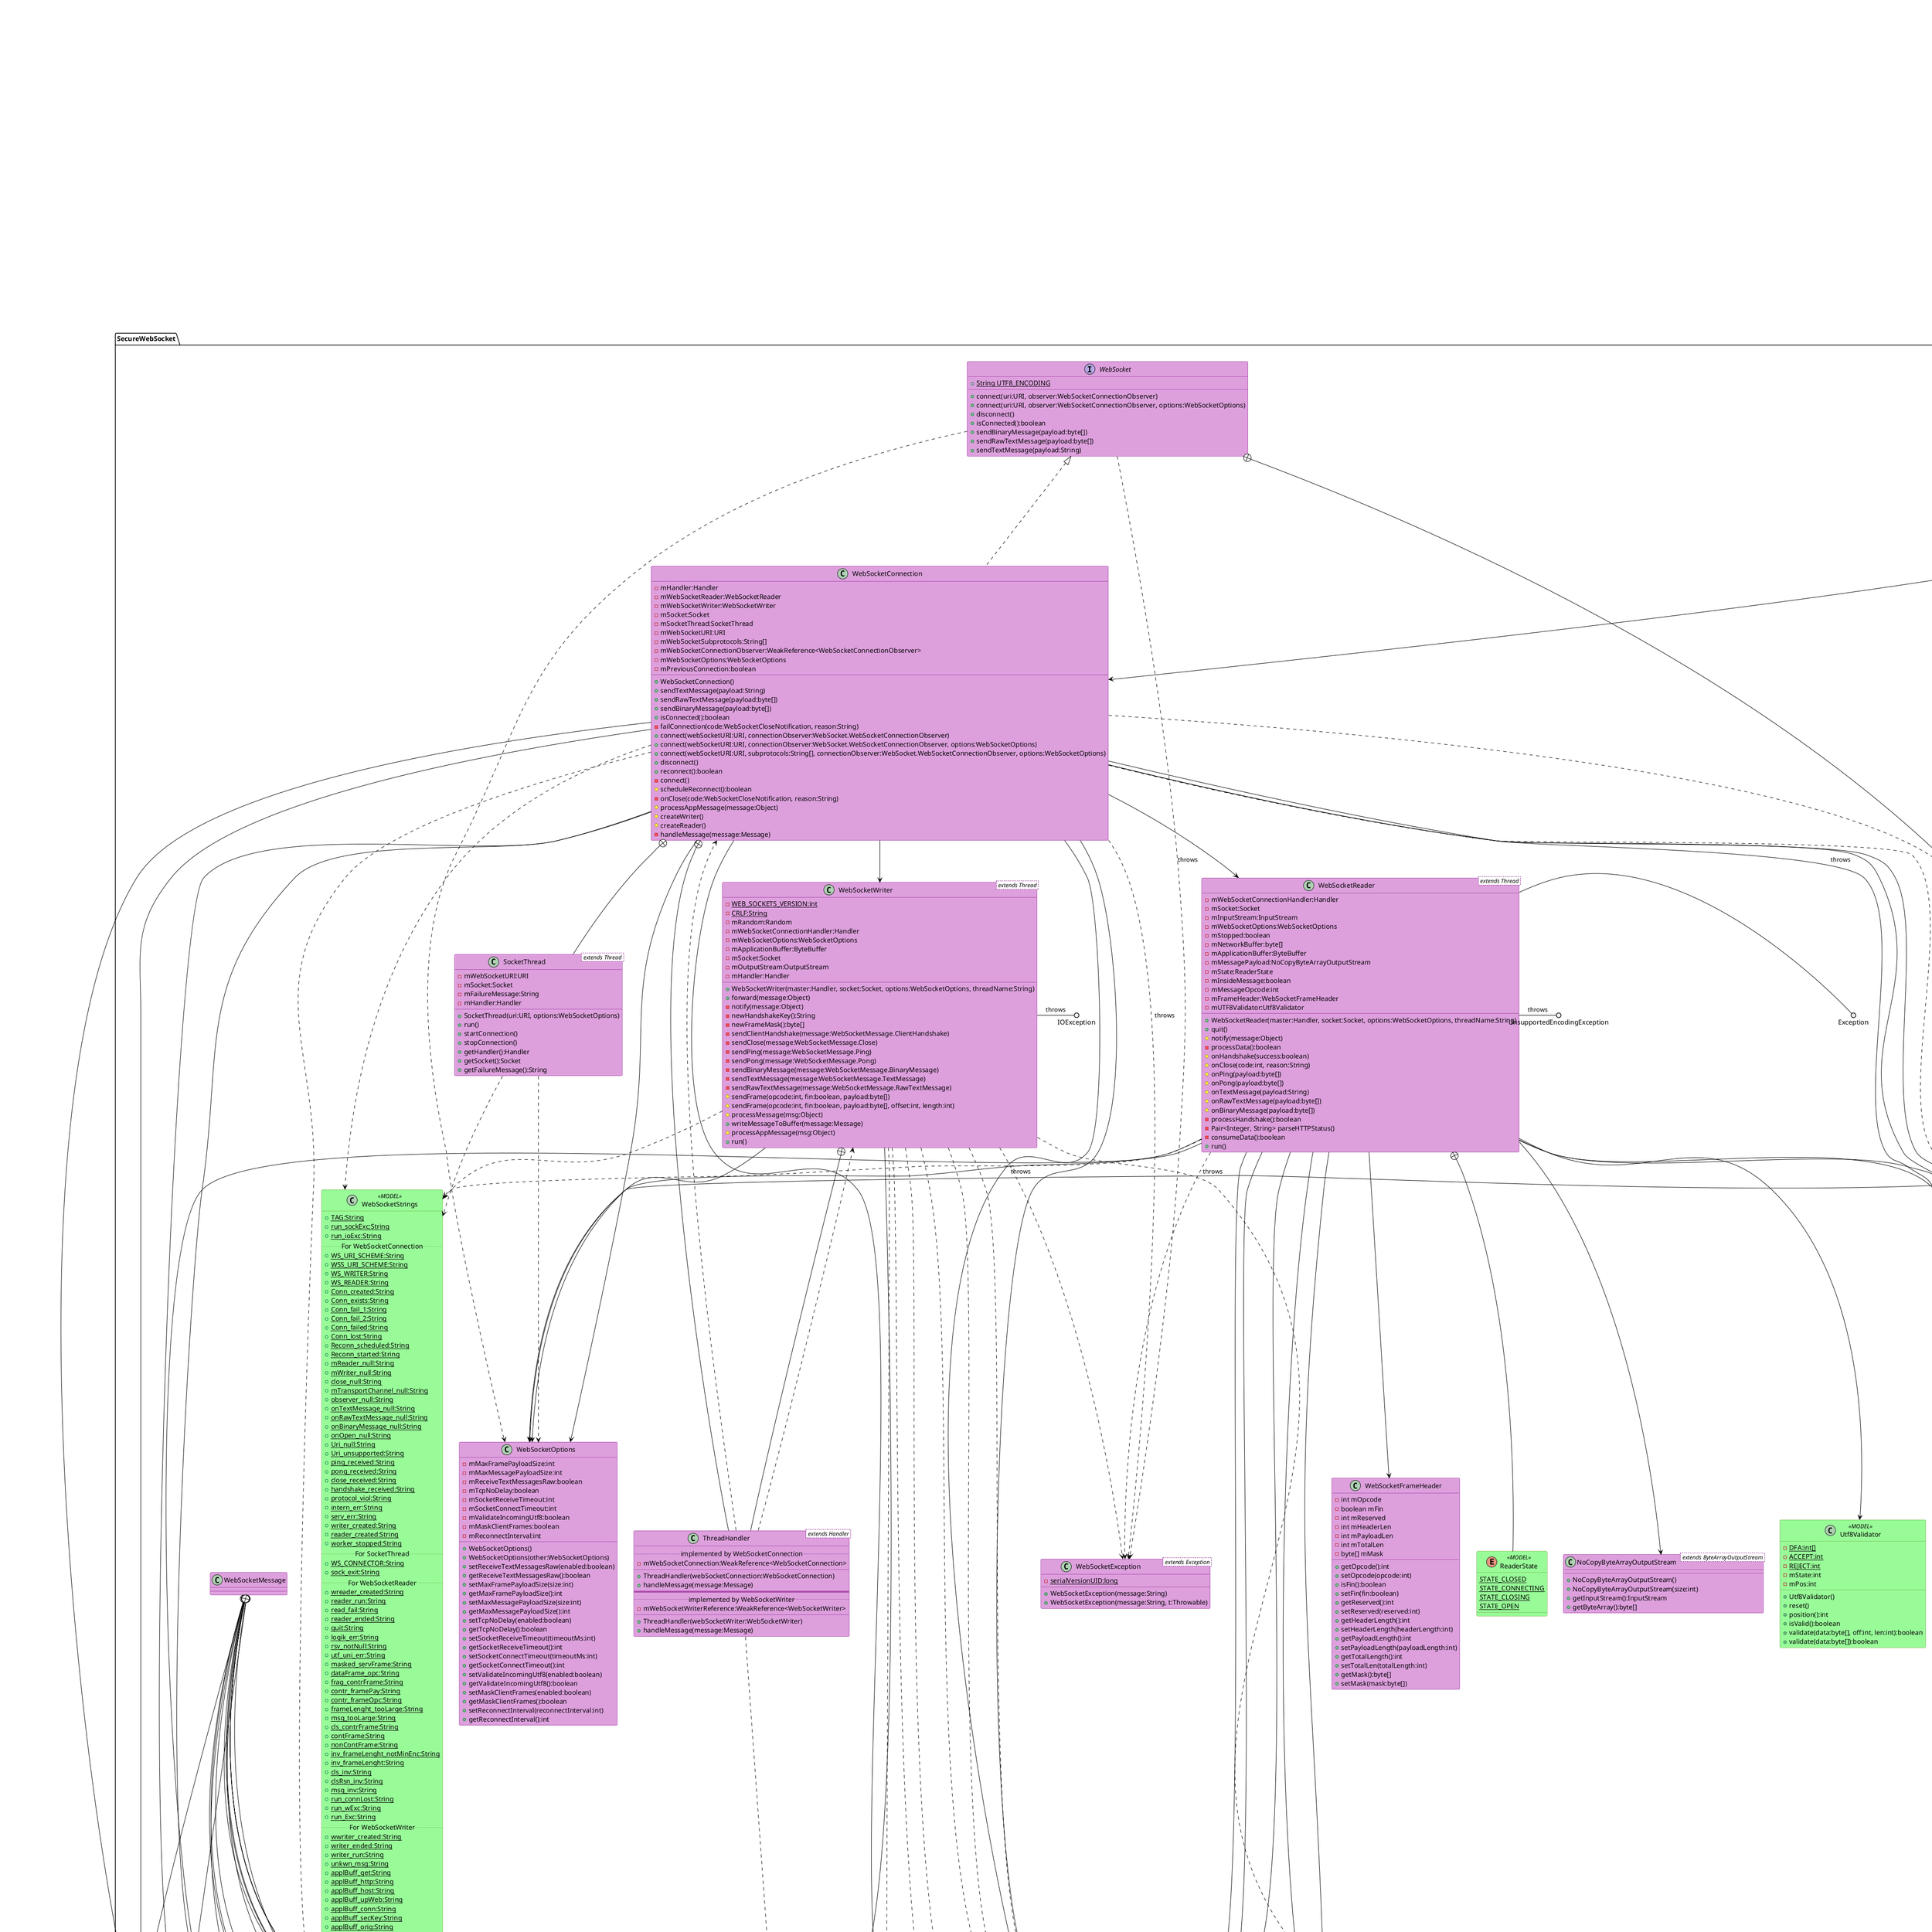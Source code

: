 @startuml

skinparam class {
    BackgroundColor Plum
    BorderColor Purple

	BackgroundColor<<PNG>> Moccasin
	BackgroundColor<<XML>> Moccasin
	BackgroundColor<<SHAPE>> Moccasin
	BackgroundColor<<JPG>> Moccasin

	BackgroundColor<<PREFERENCESCREEN>> PaleGreen
	BackgroundColor<<RESOURCES>> PaleGreen
	BackgroundColor<<MENU>> PaleGreen
	BackgroundColor<<TOOLBAR>> PaleGreen
	BackgroundColor<<NESTEDSCROLLVIEW>> PaleGreen
	BackgroundColor<<SET>> PaleGreen
	BackgroundColor<<MODEL>> PaleGreen

	ArrowColor Black

	BorderColor<<PNG>> Coral
	BorderColor<<XML>> Coral
	BorderColor<<SHAPE>> Coral
	BorderColor<<JPG>> Coral

	BorderColor<<PREFERENCESCREEN>> OliveDrab
	BorderColor<<RESOURCES>> OliveDrab
    BorderColor<<MENU>> OliveDrab
    BorderColor<<TOOLBAR>> OliveDrab
    BorderColor<<NESTEDSCROLLVIEW>> OliveDrab
    BorderColor<<SET>> OliveDrab
    BorderColor<<MODEL>> OliveDrab

}

interface AndroidManifest << (M,green) MANIFEST >>
interface ic_launcher << (P,blue) PNG >>
AndroidManifest --> ic_launcher
AndroidManifest --> Splashscreen
AndroidManifest --> Login
AndroidManifest --> ConnectDrawer
AndroidManifest ..> strings
AndroidManifest ..> styles

interface settings << (P,grey) PREFERENCESCREEN >>
settings ..> strings

interface colors << (R,yellow) RESOURCES >>
interface dimens << (R,yellow) RESOURCES >>
interface strings << (R,yellow) RESOURCES >>
interface styles << (R,yellow) RESOURCES >>
styles ..> colors

interface drawer_menu << (M,lightgrey) MENU >>

interface toolbar_layout << (T,lightyellow) TOOLBAR >>
toolbar_layout ..> styles

interface navigation_drawer_header << (X,lightblue) XML >>
interface dobbykopf << (P,blue) PNG >>
navigation_drawer_header ..> dobbykopf
navigation_drawer_header ..> head_background

interface fragment_information << (X,lightblue) XML >>
fragment_information ..> styles
fragment_information ..> dimens
fragment_information --> content_infoabout

interface fragment_connect << (X,lightblue) XML >>
fragment_connect ..> strings

interface content_infoabout << (N,darkgrey) NESTEDSCROLLVIEW >>
content_infoabout ..> strings
content_infoabout ..> dimens

interface activity_splash << (X,lightblue) XML >>
interface background << (J,blue) JPG >>
activity_splash ..> background
activity_splash --> logo

interface activity_login << (X,lightblue) XML >>
activity_login ..> dimens
activity_login --> logo

interface activity_connect_drawer << (X,lightblue) XML >>
activity_connect_drawer --> toolbar_layout
activity_connect_drawer --> drawer_menu
activity_connect_drawer ..> navigation_drawer_header

interface logo << (P,blue) PNG >>
interface head_background << (S,darkgreen) SHAPE >>
interface welcome_animation << (S,lightgreen) SET >>

class Splashscreen < extends Activity > {
	imageView:ImageView
	animation:Animation

	# onCreate(savedInstanceState:Bundle)
	- animationListener(animation:Animation)
	+ onBackPressed()
}
Splashscreen ..> activity_splash
Splashscreen ..> welcome_animation
Splashscreen ..> Login

class Settings < extends Activity > {
	- {static} TAG_DISABLE_NOTIFICATIONS:String
	- {static} TAG_DISABLE_MULTIPLE_NOTIFICATIONS:String

	+ onCreate(savedInstanceState:Bundle)
	+ {static} pref_notifications_disabled(context:Context):Boolean
	+ {static} pref_multiple_notifications_disabled(context:Context):Boolean
}
Settings +-- PrefsFragment

class PrefsFragment < extends PreferenceFragment > {
	+ onCreate(savedInstanceState:Bundle)
}
PrefsFragment ..> settings

class LoginData <<MODEL>> {
	{static} curruser:String
	{static} logged:boolean
	name:String
	pass:String
	{static} user:ArrayList<LoginData>

	{static} main()
	+ LoginData(name:String, pass:String)
	{static} isValidName(name:String):boolean
	{static} isValidPass(name:String, pass:String):boolean
	{static} setCurrUser(Name:String)
	{static} getCurrUser():String
	{static} setLogged()
	{static} notLogged()
	{static} getLogged():boolean
}

class Login < extends AppCompatActivity > {
	confirm:Button
	NameText:EditText
	PassText:EditText
	Name:String
	Pass:String
	text:CharSequence

	# onCreate(savedInstanceState:Bundle)
	+ onClickFunction(v:View)
	- setUser()
	- startIntent()
	- toastShow()
	+ onBackPressed()
}
Login ..> activity_login
Login ..> LoginData
Login ..> strings

class InformationFragment < extends Fragment > {
	+ InformationFragment()

	+ onCreateView(inflater:LayoutInflater, container:ViewGroup, savedInstanceState:Bundle):View
	- clickListener(view:View)
}
InformationFragment ..> fragment_information
InformationFragment ..> strings

class ConnectFragment < extends Fragment > {
	- {static} TAG_LOG:String
	- {static} TAG_JSON_TYPE:String
	- {static} TAG_JSON_MSG:String
	- isConnected:boolean
	- wsConnection:WebSocketConnection
	- wsOptions:WebSocketOptions
	- wsURI:URI
	- cmdInput:EditText
	- cmdOutput:TextView
	- connectButton:CircularProgressButton
	- hostname:String
	- portNumber:String
	- timeout:String
	onClickWrapperExit:OnClickWrapper

	+ ConnectFragment()
	+ onCreateView(inflater:LayoutInflater, container:ViewGroup, savedInstanceState:Bundle):View
	+ onResume()
	wsConnect():boolean
	wsSend()
	+ onOpen()
	+ onClose (code:WebSocketCloseNotification, reason:String)
	+ onTextMessage (payload:String)
	+ onRawTextMessage (payload:byte[])
	+ onBinaryMessage (payload:byte[])
	show_info (info:String, showButton:boolean)
	{static} appendText(textView:TextView, text:String, textColor:int)
}
ConnectFragment ..> fragment_connect
ConnectFragment ..> strings

class ConnectDrawer < extends AppCompatActivity > {
	drawerLayout:DrawerLayout
	toolbar:Toolbar
	actionBarDrawerToggle:ActionBarDrawerToggle
	fragmentTransaction:FragmentTransaction
	navigationView:NavigationView

	# onCreate(savedInstanceState:Bundle)
	+ onBackPressed()
	# onPostCreate(savedInstanceState:Bundle)
}
ConnectDrawer ..> activity_connect_drawer
ConnectDrawer ..> strings
ConnectDrawer --> ConnectFragment
ConnectDrawer ..> LoginData
ConnectDrawer ..> Splashscreen
ConnectDrawer --> InformationFragment
ConnectDrawer ..> strings




package SecureWebSocket {
ConnectFragment ..|> WebSocketConnectionObserver
ConnectFragment --> WebSocketConnection
ConnectFragment --> WebSocketOptions

class NoCopyByteArrayOutputStream < extends ByteArrayOutputStream > {
	+ NoCopyByteArrayOutputStream()
	+ NoCopyByteArrayOutputStream(size:int)
	+ getInputStream():InputStream
	+ getByteArray():byte[]
}

class Utf8Validator << MODEL >>{
	- {static} DFA:int[]
	- {static} ACCEPT:int
	- {static} REJECT:int
	- mState:int
	- mPos:int

	+ Utf8Validator()
	+ reset()
	+ position():int
	+ isValid():boolean
	+ validate(data:byte[], off:int, len:int):boolean
	+ validate(data:byte[]):boolean
}

interface WebSocket {
	+ {static} String UTF8_ENCODING

	+ connect(uri:URI, observer:WebSocketConnectionObserver)
	+ connect(uri:URI, observer:WebSocketConnectionObserver, options:WebSocketOptions)
	+ disconnect()
	+ isConnected():boolean
	+ sendBinaryMessage(payload:byte[])
	+ sendRawTextMessage(payload:byte[])
	+ sendTextMessage(payload:String)
}
WebSocket +-- WebSocketConnectionObserver
WebSocket ..> WebSocketOptions
WebSocket ..> WebSocketException : throws

interface WebSocketConnectionObserver {
	+ onOpen()
	+ onClose(code:WebSocketCloseNotification, reason:String)
	+ onTextMessage(payload:String)
	+ onRawTextMessage(payload:byte[])
	+ onBinaryMessage(payload:byte[])
}
WebSocketConnectionObserver +-- WebSocketCloseNotification

enum WebSocketCloseNotification << MODEL >> {
	+{static}NORMAL
	+{static}CANNOT_CONNECT
	+{static}CONNECTION_LOST
	+{static}PROTOCOL_ERROR
	+{static}INTERNAL_ERROR
	+{static}SERVER_ERROR
	+{static}RECONNECT
}

class WebSocketConnection implements WebSocket {
	- mHandler:Handler
	- mWebSocketReader:WebSocketReader
	- mWebSocketWriter:WebSocketWriter
	- mSocket:Socket
	- mSocketThread:SocketThread
	- mWebSocketURI:URI
	- mWebSocketSubprotocols:String[]
	- mWebSocketConnectionObserver:WeakReference<WebSocketConnectionObserver>
	- mWebSocketOptions:WebSocketOptions
	- mPreviousConnection:boolean

	+ WebSocketConnection()
	+ sendTextMessage(payload:String)
	+ sendRawTextMessage(payload:byte[])
	+ sendBinaryMessage(payload:byte[])
	+ isConnected():boolean
	- failConnection(code:WebSocketCloseNotification, reason:String)
	+ connect(webSocketURI:URI, connectionObserver:WebSocket.WebSocketConnectionObserver)
	+ connect(webSocketURI:URI, connectionObserver:WebSocket.WebSocketConnectionObserver, options:WebSocketOptions)
	+ connect(webSocketURI:URI, subprotocols:String[], connectionObserver:WebSocket.WebSocketConnectionObserver, options:WebSocketOptions)
	+ disconnect()
	+ reconnect():boolean
	- connect()
	# scheduleReconnect():boolean
	- onClose(code:WebSocketCloseNotification, reason:String)
	# processAppMessage(message:Object)
	# createWriter()
	# createReader()
	- handleMessage(message:Message)
}
WebSocketConnection +-- SocketThread
WebSocketConnection +-- ThreadHandler
WebSocketConnection --> WebSocketReader
WebSocketConnection --> WebSocketWriter
WebSocketConnection --> WebSocketOptions
WebSocketConnection ..> WebSocketConnectionObserver
WebSocketConnection --> TextMessage
WebSocketConnection --> RawTextMessage
WebSocketConnection --> BinaryMessage
WebSocketConnection ..> WebSocketCloseNotification
WebSocketConnection ..> WebSocketException : throws
WebSocketConnection --> ClientHandshake
WebSocketConnection ..> Message
WebSocketConnection --> Ping
WebSocketConnection --> Pong
WebSocketConnection --> Close
WebSocketConnection --> ServerHandshake
WebSocketConnection --> Error
WebSocketConnection --> ServerError
WebSocketConnection ..> WebSocketStrings

class WebSocketStrings << MODEL >> {
	+ {static} TAG:String
	+ {static} run_sockExc:String
	+ {static} run_ioExc:String
	..For WebSocketConnection..
	+ {static} WS_URI_SCHEME:String
	+ {static} WSS_URI_SCHEME:String
	+ {static} WS_WRITER:String
	+ {static} WS_READER:String
	+ {static} Conn_created:String
	+ {static} Conn_exists:String
	+ {static} Conn_fail_1:String
	+ {static} Conn_fail_2:String
	+ {static} Conn_failed:String
	+ {static} Conn_lost:String
	+ {static} Reconn_scheduled:String
	+ {static} Reconn_started:String
	+ {static} mReader_null:String
	+ {static} mWriter_null:String
	+ {static} close_null:String
	+ {static} mTransportChannel_null:String
	+ {static} observer_null:String
	+ {static} onTextMessage_null:String
	+ {static} onRawTextMessage_null:String
	+ {static} onBinaryMessage_null:String
	+ {static} onOpen_null:String
	+ {static} Uri_null:String
	+ {static} Uri_unsupported:String
	+ {static} ping_received:String
	+ {static} pong_received:String
	+ {static} close_received:String
	+ {static} handshake_received:String
	+ {static} protocol_viol:String
	+ {static} intern_err:String
	+ {static} serv_err:String
	+ {static} writer_created:String
	+ {static} reader_created:String
	+ {static} worker_stopped:String
	..For SocketThread..
	+ {static} WS_CONNECTOR:String
	+ {static} sock_exit:String
	..For WebSocketReader..
	+ {static} wreader_created:String
	+ {static} reader_run:String
	+ {static} read_fail:String
	+ {static} reader_ended:String
	+ {static} quit:String
	+ {static} logik_err:String
	+ {static} rsv_notNull:String
	+ {static} utf_uni_err:String
	+ {static} masked_servFrame:String
	+ {static} dataFrame_opc:String
	+ {static} frag_contrFrame:String
	+ {static} contr_framePay:String
	+ {static} contr_frameOpc:String
	+ {static} frameLenght_tooLarge:String
	+ {static} msg_tooLarge:String
	+ {static} cls_contrFrame:String
	+ {static} contFrame:String
	+ {static} nonContFrame:String
	+ {static} inv_frameLenght_notMinEnc:String
	+ {static} inv_frameLenght:String
	+ {static} cls_inv:String
	+ {static} clsRsn_inv:String
	+ {static} msg_inv:String
	+ {static} run_connLost:String
	+ {static} run_wExc:String
	+ {static} run_Exc:String
	..For WebSocketWriter..
	+ {static} wwriter_created:String
	+ {static} writer_ended:String
	+ {static} writer_run:String
	+ {static} unkwn_msg:String
	+ {static} applBuff_get:String
	+ {static} applBuff_http:String
	+ {static} applBuff_host:String
	+ {static} applBuff_upWeb:String
	+ {static} applBuff_conn:String
	+ {static} applBuff_secKey:String
	+ {static} applBuff_orig:String
	+ {static} applBuff_secProt:String
	+ {static} applBuff_secVers:String
	+ {static} cls_tooLarge:String
	+ {static} pong_tooLarge:String
	+ {static} msgPay_tooLarge:String
}

class SocketThread < extends Thread > {
	- mWebSocketURI:URI
	- mSocket:Socket
	- mFailureMessage:String
	- mHandler:Handler

	+ SocketThread(uri:URI, options:WebSocketOptions)
	+ run()
	+ startConnection()
	+ stopConnection()
	+ getHandler():Handler
	+ getSocket():Socket
	+ getFailureMessage():String
}
SocketThread ..> WebSocketOptions
SocketThread ..> WebSocketStrings

class ThreadHandler < extends Handler > {
	..implemented by WebSocketConnection..
	- mWebSocketConnection:WeakReference<WebSocketConnection>
	__
	+ ThreadHandler(webSocketConnection:WebSocketConnection)
	+ handleMessage(message:Message)
	==
	..implemented by WebSocketWriter..
	- mWebSocketWriterReference:WeakReference<WebSocketWriter>
	__
	+ ThreadHandler(webSocketWriter:WebSocketWriter)
	+ handleMessage(message:Message)
}
ThreadHandler ..> WebSocketConnection
ThreadHandler ..> Message
ThreadHandler ..> WebSocketWriter

class WebSocketException < extends Exception > {
	- {static} serialVersionUID:long

	+ WebSocketException(message:String)
	+ WebSocketException(message:String, t:Throwable)
}

class WebSocketFrameHeader {
	- int mOpcode
	- boolean mFin
	- int mReserved
	- int mHeaderLen
	- int mPayloadLen
	- int mTotalLen
	- byte[] mMask

	+ getOpcode():int
	+ setOpcode(opcode:int)
	+ isFin():boolean
	+ setFin(fin:boolean)
	+ getReserved():int
	+ setReserved(reserved:int)
	+ getHeaderLength():int
	+ setHeaderLength(headerLength:int)
	+ getPayloadLength():int
	+ setPayloadLength(payloadLength:int)
	+ getTotalLength():int
	+ setTotalLen(totalLength:int)
	+ getMask():byte[]
	+ setMask(mask:byte[])
}

class WebSocketMessage {
}
WebSocketMessage +-- WebSocketCloseCode
WebSocketMessage +-- Message
WebSocketMessage +-- Quit
WebSocketMessage +-- ClientHandshake
WebSocketMessage +-- ServerHandshake
WebSocketMessage +-- ConnectionLost
WebSocketMessage +-- ServerError
WebSocketMessage +-- ProtocolViolation
WebSocketMessage +-- Error
WebSocketMessage +-- TextMessage
WebSocketMessage +-- RaxTextMessage
WebSocketMessage +-- BinaryMessage
WebSocketMessage +-- Close
WebSocketMessage +-- Ping
WebSocketMessage +-- Pong

class WebSocketCloseCode << MODEL >> {
	+ {static} NORMAL:int
	+ {static} ENDPOINT_GOING_AWAY:int
	+ {static} ENDPOINT_PROTOCOL_ERROR:int
	+ {static} ENDPOINT_UNSUPPORTED_DATA_TYPE:int
	+ {static} RESERVED:int
	+ {static} RESERVED_NO_STATUS:int
	+ {static} RESERVED_NO_CLOSING_HANDSHAKE:int
	+ {static} ENDPOINT_BAD_DATA:int
	+ {static} POLICY_VIOLATION:int
	+ {static} MESSAGE_TOO_BIG:int
	+ {static} ENDPOINT_NEEDS_EXTENSION:int
	+ {static} UNEXPECTED_CONDITION:int
	+ {static} RESERVED_TLS_REQUIRED:int
}

class Message
class Quit extends Message
class ConnectionLost extends Message

class ClientHandshake extends Message {
	- mURI:URI
	- mOrigin:URI
	- mSubprotocols:String[]

	ClientHandshake(uri:URI)
	ClientHandshake(uri:URI, origin:URI, subprotocols:String[])
	+ getURI():URI
	+ getSubprotocols():String[]
}

class ServerHandshake extends Message {
	+ mSuccess:boolean

	+ ServerHandshake(success:boolean)
}

class ServerError extends Message {
	+ mStatusCode:int
	+ mStatusMessage:String

	+ ServerError(statusCode:int, statusMessage:String)
}

class ProtocolViolation extends Message {
	+ mException:WebSocketException

	+ ProtocolViolation(e:WebSocketException)
}

class Error extends Message {
	+ mException:

	+ Error(e:Exception)
}
Error -() Exception : sets

class TextMessage extends Message {
	+ mPayload:String

	TextMessage(payload:String)
}

class RawTextMessage extends Message {
	+ mPayload:byte[]

	RawTextMessage(payload:byte[])
}

class BinaryMessage extends Message {
	+ mPayload:byte[]

	BinaryMessage(payload:byte[])
}

class Close extends Message {
	- mCode:int
	- mReason:String

	Close()
	Close(code:int)
	Close(code:int, reason:String)
	+ getCode():int
	+ getReason():String
}
Close ..> WebSocketCloseCode

class Ping extends Message {
	+ mPayload:byte[]

	Ping()
	Ping(payload:byte[])
}

class Pong extends Message {
	+ mPayload:byte[]

	Pong()
	Pong(payload:byte[])
}

class WebSocketOptions {
	- mMaxFramePayloadSize:int
	- mMaxMessagePayloadSize:int
	- mReceiveTextMessagesRaw:boolean
	- mTcpNoDelay:boolean
	- mSocketReceiveTimeout:int
	- mSocketConnectTimeout:int
	- mValidateIncomingUtf8:boolean
	- mMaskClientFrames:boolean
	- mReconnectInterval:int

	+ WebSocketOptions()
	+ WebSocketOptions(other:WebSocketOptions)
	+ setReceiveTextMessagesRaw(enabled:boolean)
	+ getReceiveTextMessagesRaw():boolean
	+ setMaxFramePayloadSize(size:int)
	+ getMaxFramePayloadSize():int
	+ setMaxMessagePayloadSize(size:int)
	+ getMaxMessagePayloadSize():int
	+ setTcpNoDelay(enabled:boolean)
	+ getTcpNoDelay():boolean
	+ setSocketReceiveTimeout(timeoutMs:int)
	+ getSocketReceiveTimeout():int
	+ setSocketConnectTimeout(timeoutMs:int)
	+ getSocketConnectTimeout():int
	+ setValidateIncomingUtf8(enabled:boolean)
	+ getValidateIncomingUtf8():boolean
	+ setMaskClientFrames(enabled:boolean)
	+ getMaskClientFrames():boolean
	+ setReconnectInterval(reconnectInterval:int)
	+ getReconnectInterval():int
}

class WebSocketReader < extends Thread > {
	- mWebSocketConnectionHandler:Handler
	- mSocket:Socket
	- mInputStream:InputStream
	- mWebSocketOptions:WebSocketOptions
	- mStopped:boolean
	- mNetworkBuffer:byte[]
	- mApplicationBuffer:ByteBuffer
	- mMessagePayload:NoCopyByteArrayOutputStream
	- mState:ReaderState
	- mInsideMessage:boolean
	- mMessageOpcode:int
	- mFrameHeader:WebSocketFrameHeader
	- mUTF8Validator:Utf8Validator

	+ WebSocketReader(master:Handler, socket:Socket, options:WebSocketOptions, threadName:String)
	+ quit()
	# notify(message:Object)
	- processData():boolean
	# onHandshake(success:boolean)
	# onClose(code:int, reason:String)
	# onPing(payload:byte[])
	# onPong(payload:byte[])
	# onTextMessage(payload:String)
	# onRawTextMessage(payload:byte[])
	# onBinaryMessage(payload:byte[])
	- processHandshake():boolean
	- Pair<Integer, String> parseHTTPStatus()
	- consumeData():boolean
	+ run()
}
WebSocketReader +-- ReaderState
WebSocketReader --> WebSocketOptions
WebSocketReader --> NoCopyByteArrayOutputStream
WebSocketReader --> WebSocketFrameHeader
WebSocketReader --> Utf8Validator
WebSocketReader --> Message
WebSocketReader -() Exception : throws
WebSocketReader ..> WebSocketException : throws
WebSocketReader --> ServerHandshake
WebSocketReader --> Close
WebSocketReader --> Ping
WebSocketReader --> Pong
WebSocketReader --> TextMessage
WebSocketReader --> RawTextMessage
WebSocketReader --> BinaryMessage
WebSocketReader -() UnsupportedEncodingException : throws
WebSocketReader ..> WebSocketStrings

enum ReaderState << MODEL >> {
	{static} STATE_CLOSED
	{static} STATE_CONNECTING
	{static} STATE_CLOSING
	{static} STATE_OPEN
}

class WebSocketWriter < extends Thread > {
	- {static} WEB_SOCKETS_VERSION:int
	- {static} CRLF:String
	- mRandom:Random
	- mWebSocketConnectionHandler:Handler
	- mWebSocketOptions:WebSocketOptions
	- mApplicationBuffer:ByteBuffer
	- mSocket:Socket
	- mOutputStream:OutputStream
	- mHandler:Handler

	+ WebSocketWriter(master:Handler, socket:Socket, options:WebSocketOptions, threadName:String)
	+ forward(message:Object)
	- notify(message:Object)
	- newHandshakeKey():String
	- newFrameMask():byte[]
	- sendClientHandshake(message:WebSocketMessage.ClientHandshake)
	- sendClose(message:WebSocketMessage.Close)
	- sendPing(message:WebSocketMessage.Ping)
	- sendPong(message:WebSocketMessage.Pong)
	- sendBinaryMessage(message:WebSocketMessage.BinaryMessage)
	- sendTextMessage(message:WebSocketMessage.TextMessage)
	- sendRawTextMessage(message:WebSocketMessage.RawTextMessage)
	# sendFrame(opcode:int, fin:boolean, payload:byte[])
	# sendFrame(opcode:int, fin:boolean, payload:byte[], offset:int, length:int)
	# processMessage(msg:Object)
	+ writeMessageToBuffer(message:Message)
	# processAppMessage(msg:Object)
	+ run()
}
WebSocketWriter +-- ThreadHandler
WebSocketWriter --> WebSocketOptions
WebSocketWriter --> Message
WebSocketWriter ..> ClientHandshake
WebSocketWriter -() IOException : throws
WebSocketWriter ..> Close
WebSocketWriter ..> WebSocketException : throws
WebSocketWriter ..> Ping
WebSocketWriter ..> Pong
WebSocketWriter ..> BinaryMessage
WebSocketWriter ..> TextMessage
WebSocketWriter ..> RawTextMessage
WebSocketWriter ..> WebSocketStrings
}

legend
	|= |= Type |
	|<back:PaleGreen>   </back>| Model |
	|<back:Moccasin>   </back>| View |
	|<back:Plum>   </back>| ViewModel |
endlegend

@enduml